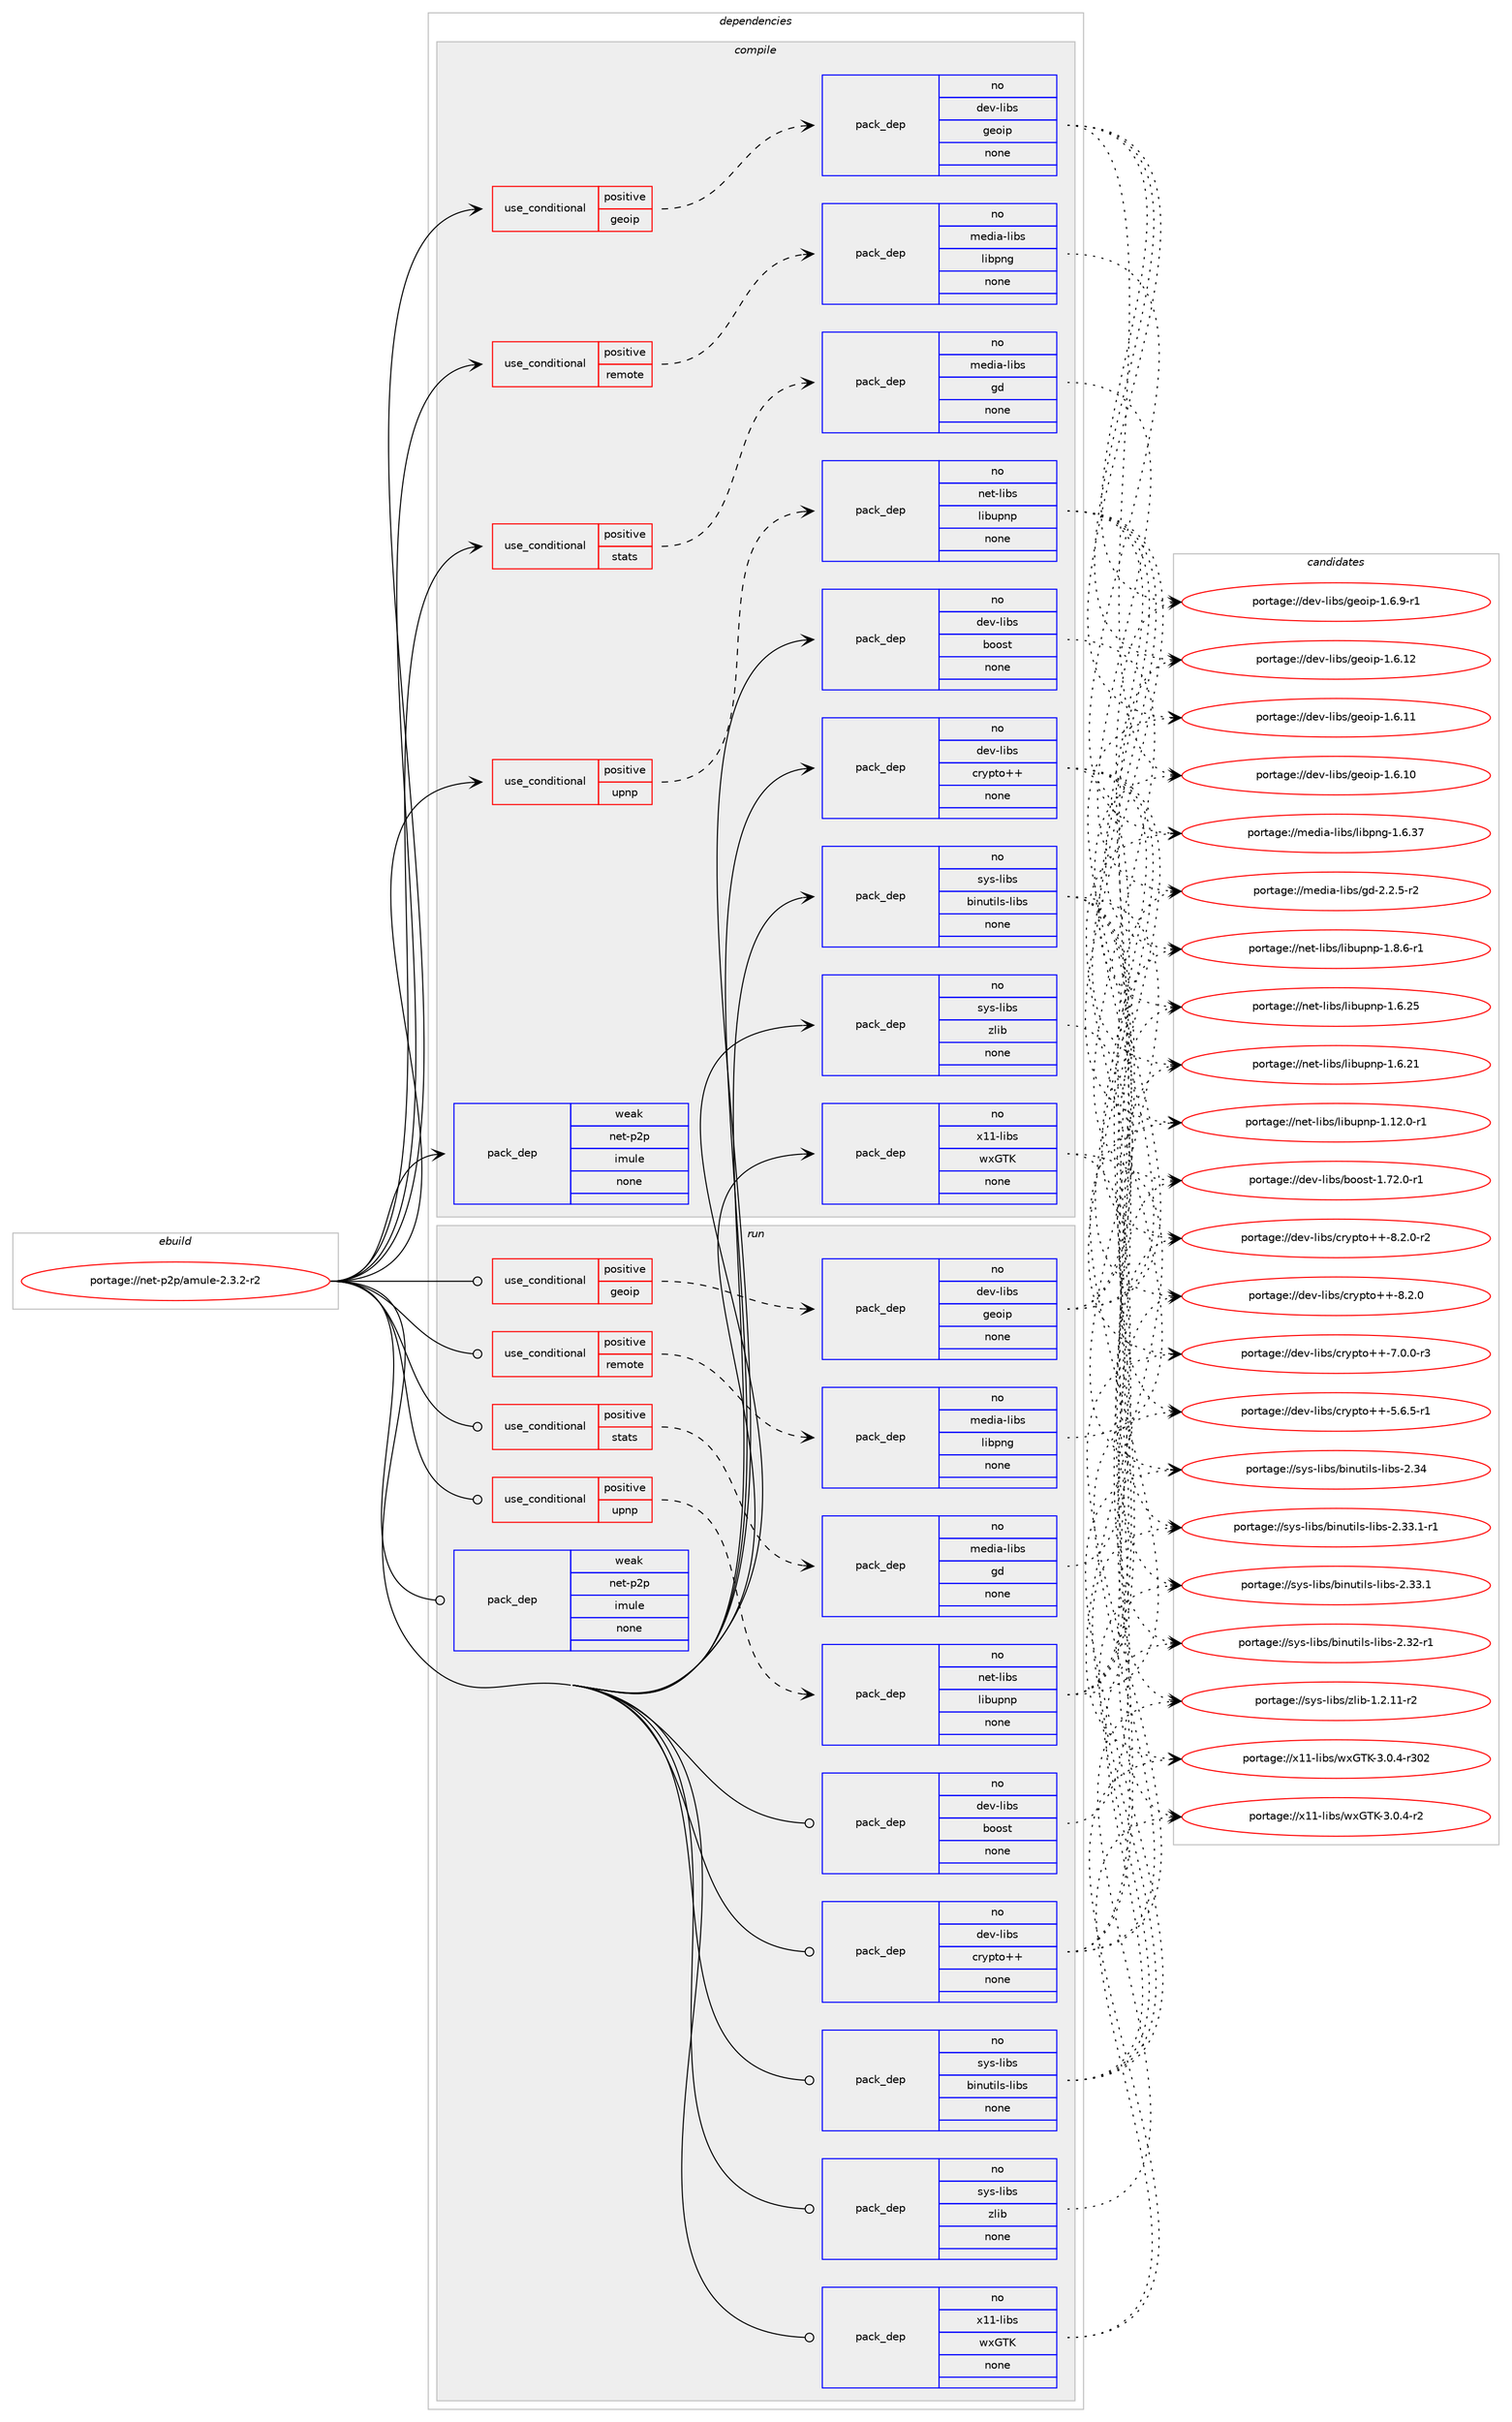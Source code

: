 digraph prolog {

# *************
# Graph options
# *************

newrank=true;
concentrate=true;
compound=true;
graph [rankdir=LR,fontname=Helvetica,fontsize=10,ranksep=1.5];#, ranksep=2.5, nodesep=0.2];
edge  [arrowhead=vee];
node  [fontname=Helvetica,fontsize=10];

# **********
# The ebuild
# **********

subgraph cluster_leftcol {
color=gray;
rank=same;
label=<<i>ebuild</i>>;
id [label="portage://net-p2p/amule-2.3.2-r2", color=red, width=4, href="../net-p2p/amule-2.3.2-r2.svg"];
}

# ****************
# The dependencies
# ****************

subgraph cluster_midcol {
color=gray;
label=<<i>dependencies</i>>;
subgraph cluster_compile {
fillcolor="#eeeeee";
style=filled;
label=<<i>compile</i>>;
subgraph cond24828 {
dependency121465 [label=<<TABLE BORDER="0" CELLBORDER="1" CELLSPACING="0" CELLPADDING="4"><TR><TD ROWSPAN="3" CELLPADDING="10">use_conditional</TD></TR><TR><TD>positive</TD></TR><TR><TD>geoip</TD></TR></TABLE>>, shape=none, color=red];
subgraph pack94659 {
dependency121466 [label=<<TABLE BORDER="0" CELLBORDER="1" CELLSPACING="0" CELLPADDING="4" WIDTH="220"><TR><TD ROWSPAN="6" CELLPADDING="30">pack_dep</TD></TR><TR><TD WIDTH="110">no</TD></TR><TR><TD>dev-libs</TD></TR><TR><TD>geoip</TD></TR><TR><TD>none</TD></TR><TR><TD></TD></TR></TABLE>>, shape=none, color=blue];
}
dependency121465:e -> dependency121466:w [weight=20,style="dashed",arrowhead="vee"];
}
id:e -> dependency121465:w [weight=20,style="solid",arrowhead="vee"];
subgraph cond24829 {
dependency121467 [label=<<TABLE BORDER="0" CELLBORDER="1" CELLSPACING="0" CELLPADDING="4"><TR><TD ROWSPAN="3" CELLPADDING="10">use_conditional</TD></TR><TR><TD>positive</TD></TR><TR><TD>remote</TD></TR></TABLE>>, shape=none, color=red];
subgraph pack94660 {
dependency121468 [label=<<TABLE BORDER="0" CELLBORDER="1" CELLSPACING="0" CELLPADDING="4" WIDTH="220"><TR><TD ROWSPAN="6" CELLPADDING="30">pack_dep</TD></TR><TR><TD WIDTH="110">no</TD></TR><TR><TD>media-libs</TD></TR><TR><TD>libpng</TD></TR><TR><TD>none</TD></TR><TR><TD></TD></TR></TABLE>>, shape=none, color=blue];
}
dependency121467:e -> dependency121468:w [weight=20,style="dashed",arrowhead="vee"];
}
id:e -> dependency121467:w [weight=20,style="solid",arrowhead="vee"];
subgraph cond24830 {
dependency121469 [label=<<TABLE BORDER="0" CELLBORDER="1" CELLSPACING="0" CELLPADDING="4"><TR><TD ROWSPAN="3" CELLPADDING="10">use_conditional</TD></TR><TR><TD>positive</TD></TR><TR><TD>stats</TD></TR></TABLE>>, shape=none, color=red];
subgraph pack94661 {
dependency121470 [label=<<TABLE BORDER="0" CELLBORDER="1" CELLSPACING="0" CELLPADDING="4" WIDTH="220"><TR><TD ROWSPAN="6" CELLPADDING="30">pack_dep</TD></TR><TR><TD WIDTH="110">no</TD></TR><TR><TD>media-libs</TD></TR><TR><TD>gd</TD></TR><TR><TD>none</TD></TR><TR><TD></TD></TR></TABLE>>, shape=none, color=blue];
}
dependency121469:e -> dependency121470:w [weight=20,style="dashed",arrowhead="vee"];
}
id:e -> dependency121469:w [weight=20,style="solid",arrowhead="vee"];
subgraph cond24831 {
dependency121471 [label=<<TABLE BORDER="0" CELLBORDER="1" CELLSPACING="0" CELLPADDING="4"><TR><TD ROWSPAN="3" CELLPADDING="10">use_conditional</TD></TR><TR><TD>positive</TD></TR><TR><TD>upnp</TD></TR></TABLE>>, shape=none, color=red];
subgraph pack94662 {
dependency121472 [label=<<TABLE BORDER="0" CELLBORDER="1" CELLSPACING="0" CELLPADDING="4" WIDTH="220"><TR><TD ROWSPAN="6" CELLPADDING="30">pack_dep</TD></TR><TR><TD WIDTH="110">no</TD></TR><TR><TD>net-libs</TD></TR><TR><TD>libupnp</TD></TR><TR><TD>none</TD></TR><TR><TD></TD></TR></TABLE>>, shape=none, color=blue];
}
dependency121471:e -> dependency121472:w [weight=20,style="dashed",arrowhead="vee"];
}
id:e -> dependency121471:w [weight=20,style="solid",arrowhead="vee"];
subgraph pack94663 {
dependency121473 [label=<<TABLE BORDER="0" CELLBORDER="1" CELLSPACING="0" CELLPADDING="4" WIDTH="220"><TR><TD ROWSPAN="6" CELLPADDING="30">pack_dep</TD></TR><TR><TD WIDTH="110">no</TD></TR><TR><TD>dev-libs</TD></TR><TR><TD>boost</TD></TR><TR><TD>none</TD></TR><TR><TD></TD></TR></TABLE>>, shape=none, color=blue];
}
id:e -> dependency121473:w [weight=20,style="solid",arrowhead="vee"];
subgraph pack94664 {
dependency121474 [label=<<TABLE BORDER="0" CELLBORDER="1" CELLSPACING="0" CELLPADDING="4" WIDTH="220"><TR><TD ROWSPAN="6" CELLPADDING="30">pack_dep</TD></TR><TR><TD WIDTH="110">no</TD></TR><TR><TD>dev-libs</TD></TR><TR><TD>crypto++</TD></TR><TR><TD>none</TD></TR><TR><TD></TD></TR></TABLE>>, shape=none, color=blue];
}
id:e -> dependency121474:w [weight=20,style="solid",arrowhead="vee"];
subgraph pack94665 {
dependency121475 [label=<<TABLE BORDER="0" CELLBORDER="1" CELLSPACING="0" CELLPADDING="4" WIDTH="220"><TR><TD ROWSPAN="6" CELLPADDING="30">pack_dep</TD></TR><TR><TD WIDTH="110">no</TD></TR><TR><TD>sys-libs</TD></TR><TR><TD>binutils-libs</TD></TR><TR><TD>none</TD></TR><TR><TD></TD></TR></TABLE>>, shape=none, color=blue];
}
id:e -> dependency121475:w [weight=20,style="solid",arrowhead="vee"];
subgraph pack94666 {
dependency121476 [label=<<TABLE BORDER="0" CELLBORDER="1" CELLSPACING="0" CELLPADDING="4" WIDTH="220"><TR><TD ROWSPAN="6" CELLPADDING="30">pack_dep</TD></TR><TR><TD WIDTH="110">no</TD></TR><TR><TD>sys-libs</TD></TR><TR><TD>zlib</TD></TR><TR><TD>none</TD></TR><TR><TD></TD></TR></TABLE>>, shape=none, color=blue];
}
id:e -> dependency121476:w [weight=20,style="solid",arrowhead="vee"];
subgraph pack94667 {
dependency121477 [label=<<TABLE BORDER="0" CELLBORDER="1" CELLSPACING="0" CELLPADDING="4" WIDTH="220"><TR><TD ROWSPAN="6" CELLPADDING="30">pack_dep</TD></TR><TR><TD WIDTH="110">no</TD></TR><TR><TD>x11-libs</TD></TR><TR><TD>wxGTK</TD></TR><TR><TD>none</TD></TR><TR><TD></TD></TR></TABLE>>, shape=none, color=blue];
}
id:e -> dependency121477:w [weight=20,style="solid",arrowhead="vee"];
subgraph pack94668 {
dependency121478 [label=<<TABLE BORDER="0" CELLBORDER="1" CELLSPACING="0" CELLPADDING="4" WIDTH="220"><TR><TD ROWSPAN="6" CELLPADDING="30">pack_dep</TD></TR><TR><TD WIDTH="110">weak</TD></TR><TR><TD>net-p2p</TD></TR><TR><TD>imule</TD></TR><TR><TD>none</TD></TR><TR><TD></TD></TR></TABLE>>, shape=none, color=blue];
}
id:e -> dependency121478:w [weight=20,style="solid",arrowhead="vee"];
}
subgraph cluster_compileandrun {
fillcolor="#eeeeee";
style=filled;
label=<<i>compile and run</i>>;
}
subgraph cluster_run {
fillcolor="#eeeeee";
style=filled;
label=<<i>run</i>>;
subgraph cond24832 {
dependency121479 [label=<<TABLE BORDER="0" CELLBORDER="1" CELLSPACING="0" CELLPADDING="4"><TR><TD ROWSPAN="3" CELLPADDING="10">use_conditional</TD></TR><TR><TD>positive</TD></TR><TR><TD>geoip</TD></TR></TABLE>>, shape=none, color=red];
subgraph pack94669 {
dependency121480 [label=<<TABLE BORDER="0" CELLBORDER="1" CELLSPACING="0" CELLPADDING="4" WIDTH="220"><TR><TD ROWSPAN="6" CELLPADDING="30">pack_dep</TD></TR><TR><TD WIDTH="110">no</TD></TR><TR><TD>dev-libs</TD></TR><TR><TD>geoip</TD></TR><TR><TD>none</TD></TR><TR><TD></TD></TR></TABLE>>, shape=none, color=blue];
}
dependency121479:e -> dependency121480:w [weight=20,style="dashed",arrowhead="vee"];
}
id:e -> dependency121479:w [weight=20,style="solid",arrowhead="odot"];
subgraph cond24833 {
dependency121481 [label=<<TABLE BORDER="0" CELLBORDER="1" CELLSPACING="0" CELLPADDING="4"><TR><TD ROWSPAN="3" CELLPADDING="10">use_conditional</TD></TR><TR><TD>positive</TD></TR><TR><TD>remote</TD></TR></TABLE>>, shape=none, color=red];
subgraph pack94670 {
dependency121482 [label=<<TABLE BORDER="0" CELLBORDER="1" CELLSPACING="0" CELLPADDING="4" WIDTH="220"><TR><TD ROWSPAN="6" CELLPADDING="30">pack_dep</TD></TR><TR><TD WIDTH="110">no</TD></TR><TR><TD>media-libs</TD></TR><TR><TD>libpng</TD></TR><TR><TD>none</TD></TR><TR><TD></TD></TR></TABLE>>, shape=none, color=blue];
}
dependency121481:e -> dependency121482:w [weight=20,style="dashed",arrowhead="vee"];
}
id:e -> dependency121481:w [weight=20,style="solid",arrowhead="odot"];
subgraph cond24834 {
dependency121483 [label=<<TABLE BORDER="0" CELLBORDER="1" CELLSPACING="0" CELLPADDING="4"><TR><TD ROWSPAN="3" CELLPADDING="10">use_conditional</TD></TR><TR><TD>positive</TD></TR><TR><TD>stats</TD></TR></TABLE>>, shape=none, color=red];
subgraph pack94671 {
dependency121484 [label=<<TABLE BORDER="0" CELLBORDER="1" CELLSPACING="0" CELLPADDING="4" WIDTH="220"><TR><TD ROWSPAN="6" CELLPADDING="30">pack_dep</TD></TR><TR><TD WIDTH="110">no</TD></TR><TR><TD>media-libs</TD></TR><TR><TD>gd</TD></TR><TR><TD>none</TD></TR><TR><TD></TD></TR></TABLE>>, shape=none, color=blue];
}
dependency121483:e -> dependency121484:w [weight=20,style="dashed",arrowhead="vee"];
}
id:e -> dependency121483:w [weight=20,style="solid",arrowhead="odot"];
subgraph cond24835 {
dependency121485 [label=<<TABLE BORDER="0" CELLBORDER="1" CELLSPACING="0" CELLPADDING="4"><TR><TD ROWSPAN="3" CELLPADDING="10">use_conditional</TD></TR><TR><TD>positive</TD></TR><TR><TD>upnp</TD></TR></TABLE>>, shape=none, color=red];
subgraph pack94672 {
dependency121486 [label=<<TABLE BORDER="0" CELLBORDER="1" CELLSPACING="0" CELLPADDING="4" WIDTH="220"><TR><TD ROWSPAN="6" CELLPADDING="30">pack_dep</TD></TR><TR><TD WIDTH="110">no</TD></TR><TR><TD>net-libs</TD></TR><TR><TD>libupnp</TD></TR><TR><TD>none</TD></TR><TR><TD></TD></TR></TABLE>>, shape=none, color=blue];
}
dependency121485:e -> dependency121486:w [weight=20,style="dashed",arrowhead="vee"];
}
id:e -> dependency121485:w [weight=20,style="solid",arrowhead="odot"];
subgraph pack94673 {
dependency121487 [label=<<TABLE BORDER="0" CELLBORDER="1" CELLSPACING="0" CELLPADDING="4" WIDTH="220"><TR><TD ROWSPAN="6" CELLPADDING="30">pack_dep</TD></TR><TR><TD WIDTH="110">no</TD></TR><TR><TD>dev-libs</TD></TR><TR><TD>boost</TD></TR><TR><TD>none</TD></TR><TR><TD></TD></TR></TABLE>>, shape=none, color=blue];
}
id:e -> dependency121487:w [weight=20,style="solid",arrowhead="odot"];
subgraph pack94674 {
dependency121488 [label=<<TABLE BORDER="0" CELLBORDER="1" CELLSPACING="0" CELLPADDING="4" WIDTH="220"><TR><TD ROWSPAN="6" CELLPADDING="30">pack_dep</TD></TR><TR><TD WIDTH="110">no</TD></TR><TR><TD>dev-libs</TD></TR><TR><TD>crypto++</TD></TR><TR><TD>none</TD></TR><TR><TD></TD></TR></TABLE>>, shape=none, color=blue];
}
id:e -> dependency121488:w [weight=20,style="solid",arrowhead="odot"];
subgraph pack94675 {
dependency121489 [label=<<TABLE BORDER="0" CELLBORDER="1" CELLSPACING="0" CELLPADDING="4" WIDTH="220"><TR><TD ROWSPAN="6" CELLPADDING="30">pack_dep</TD></TR><TR><TD WIDTH="110">no</TD></TR><TR><TD>sys-libs</TD></TR><TR><TD>binutils-libs</TD></TR><TR><TD>none</TD></TR><TR><TD></TD></TR></TABLE>>, shape=none, color=blue];
}
id:e -> dependency121489:w [weight=20,style="solid",arrowhead="odot"];
subgraph pack94676 {
dependency121490 [label=<<TABLE BORDER="0" CELLBORDER="1" CELLSPACING="0" CELLPADDING="4" WIDTH="220"><TR><TD ROWSPAN="6" CELLPADDING="30">pack_dep</TD></TR><TR><TD WIDTH="110">no</TD></TR><TR><TD>sys-libs</TD></TR><TR><TD>zlib</TD></TR><TR><TD>none</TD></TR><TR><TD></TD></TR></TABLE>>, shape=none, color=blue];
}
id:e -> dependency121490:w [weight=20,style="solid",arrowhead="odot"];
subgraph pack94677 {
dependency121491 [label=<<TABLE BORDER="0" CELLBORDER="1" CELLSPACING="0" CELLPADDING="4" WIDTH="220"><TR><TD ROWSPAN="6" CELLPADDING="30">pack_dep</TD></TR><TR><TD WIDTH="110">no</TD></TR><TR><TD>x11-libs</TD></TR><TR><TD>wxGTK</TD></TR><TR><TD>none</TD></TR><TR><TD></TD></TR></TABLE>>, shape=none, color=blue];
}
id:e -> dependency121491:w [weight=20,style="solid",arrowhead="odot"];
subgraph pack94678 {
dependency121492 [label=<<TABLE BORDER="0" CELLBORDER="1" CELLSPACING="0" CELLPADDING="4" WIDTH="220"><TR><TD ROWSPAN="6" CELLPADDING="30">pack_dep</TD></TR><TR><TD WIDTH="110">weak</TD></TR><TR><TD>net-p2p</TD></TR><TR><TD>imule</TD></TR><TR><TD>none</TD></TR><TR><TD></TD></TR></TABLE>>, shape=none, color=blue];
}
id:e -> dependency121492:w [weight=20,style="solid",arrowhead="odot"];
}
}

# **************
# The candidates
# **************

subgraph cluster_choices {
rank=same;
color=gray;
label=<<i>candidates</i>>;

subgraph choice94659 {
color=black;
nodesep=1;
choice1001011184510810598115471031011111051124549465446574511449 [label="portage://dev-libs/geoip-1.6.9-r1", color=red, width=4,href="../dev-libs/geoip-1.6.9-r1.svg"];
choice10010111845108105981154710310111110511245494654464950 [label="portage://dev-libs/geoip-1.6.12", color=red, width=4,href="../dev-libs/geoip-1.6.12.svg"];
choice10010111845108105981154710310111110511245494654464949 [label="portage://dev-libs/geoip-1.6.11", color=red, width=4,href="../dev-libs/geoip-1.6.11.svg"];
choice10010111845108105981154710310111110511245494654464948 [label="portage://dev-libs/geoip-1.6.10", color=red, width=4,href="../dev-libs/geoip-1.6.10.svg"];
dependency121466:e -> choice1001011184510810598115471031011111051124549465446574511449:w [style=dotted,weight="100"];
dependency121466:e -> choice10010111845108105981154710310111110511245494654464950:w [style=dotted,weight="100"];
dependency121466:e -> choice10010111845108105981154710310111110511245494654464949:w [style=dotted,weight="100"];
dependency121466:e -> choice10010111845108105981154710310111110511245494654464948:w [style=dotted,weight="100"];
}
subgraph choice94660 {
color=black;
nodesep=1;
choice109101100105974510810598115471081059811211010345494654465155 [label="portage://media-libs/libpng-1.6.37", color=red, width=4,href="../media-libs/libpng-1.6.37.svg"];
dependency121468:e -> choice109101100105974510810598115471081059811211010345494654465155:w [style=dotted,weight="100"];
}
subgraph choice94661 {
color=black;
nodesep=1;
choice109101100105974510810598115471031004550465046534511450 [label="portage://media-libs/gd-2.2.5-r2", color=red, width=4,href="../media-libs/gd-2.2.5-r2.svg"];
dependency121470:e -> choice109101100105974510810598115471031004550465046534511450:w [style=dotted,weight="100"];
}
subgraph choice94662 {
color=black;
nodesep=1;
choice110101116451081059811547108105981171121101124549465646544511449 [label="portage://net-libs/libupnp-1.8.6-r1", color=red, width=4,href="../net-libs/libupnp-1.8.6-r1.svg"];
choice1101011164510810598115471081059811711211011245494654465053 [label="portage://net-libs/libupnp-1.6.25", color=red, width=4,href="../net-libs/libupnp-1.6.25.svg"];
choice1101011164510810598115471081059811711211011245494654465049 [label="portage://net-libs/libupnp-1.6.21", color=red, width=4,href="../net-libs/libupnp-1.6.21.svg"];
choice11010111645108105981154710810598117112110112454946495046484511449 [label="portage://net-libs/libupnp-1.12.0-r1", color=red, width=4,href="../net-libs/libupnp-1.12.0-r1.svg"];
dependency121472:e -> choice110101116451081059811547108105981171121101124549465646544511449:w [style=dotted,weight="100"];
dependency121472:e -> choice1101011164510810598115471081059811711211011245494654465053:w [style=dotted,weight="100"];
dependency121472:e -> choice1101011164510810598115471081059811711211011245494654465049:w [style=dotted,weight="100"];
dependency121472:e -> choice11010111645108105981154710810598117112110112454946495046484511449:w [style=dotted,weight="100"];
}
subgraph choice94663 {
color=black;
nodesep=1;
choice10010111845108105981154798111111115116454946555046484511449 [label="portage://dev-libs/boost-1.72.0-r1", color=red, width=4,href="../dev-libs/boost-1.72.0-r1.svg"];
dependency121473:e -> choice10010111845108105981154798111111115116454946555046484511449:w [style=dotted,weight="100"];
}
subgraph choice94664 {
color=black;
nodesep=1;
choice1001011184510810598115479911412111211611143434556465046484511450 [label="portage://dev-libs/crypto++-8.2.0-r2", color=red, width=4,href="../dev-libs/crypto++-8.2.0-r2.svg"];
choice100101118451081059811547991141211121161114343455646504648 [label="portage://dev-libs/crypto++-8.2.0", color=red, width=4,href="../dev-libs/crypto++-8.2.0.svg"];
choice1001011184510810598115479911412111211611143434555464846484511451 [label="portage://dev-libs/crypto++-7.0.0-r3", color=red, width=4,href="../dev-libs/crypto++-7.0.0-r3.svg"];
choice1001011184510810598115479911412111211611143434553465446534511449 [label="portage://dev-libs/crypto++-5.6.5-r1", color=red, width=4,href="../dev-libs/crypto++-5.6.5-r1.svg"];
dependency121474:e -> choice1001011184510810598115479911412111211611143434556465046484511450:w [style=dotted,weight="100"];
dependency121474:e -> choice100101118451081059811547991141211121161114343455646504648:w [style=dotted,weight="100"];
dependency121474:e -> choice1001011184510810598115479911412111211611143434555464846484511451:w [style=dotted,weight="100"];
dependency121474:e -> choice1001011184510810598115479911412111211611143434553465446534511449:w [style=dotted,weight="100"];
}
subgraph choice94665 {
color=black;
nodesep=1;
choice1151211154510810598115479810511011711610510811545108105981154550465152 [label="portage://sys-libs/binutils-libs-2.34", color=red, width=4,href="../sys-libs/binutils-libs-2.34.svg"];
choice115121115451081059811547981051101171161051081154510810598115455046515146494511449 [label="portage://sys-libs/binutils-libs-2.33.1-r1", color=red, width=4,href="../sys-libs/binutils-libs-2.33.1-r1.svg"];
choice11512111545108105981154798105110117116105108115451081059811545504651514649 [label="portage://sys-libs/binutils-libs-2.33.1", color=red, width=4,href="../sys-libs/binutils-libs-2.33.1.svg"];
choice11512111545108105981154798105110117116105108115451081059811545504651504511449 [label="portage://sys-libs/binutils-libs-2.32-r1", color=red, width=4,href="../sys-libs/binutils-libs-2.32-r1.svg"];
dependency121475:e -> choice1151211154510810598115479810511011711610510811545108105981154550465152:w [style=dotted,weight="100"];
dependency121475:e -> choice115121115451081059811547981051101171161051081154510810598115455046515146494511449:w [style=dotted,weight="100"];
dependency121475:e -> choice11512111545108105981154798105110117116105108115451081059811545504651514649:w [style=dotted,weight="100"];
dependency121475:e -> choice11512111545108105981154798105110117116105108115451081059811545504651504511449:w [style=dotted,weight="100"];
}
subgraph choice94666 {
color=black;
nodesep=1;
choice11512111545108105981154712210810598454946504649494511450 [label="portage://sys-libs/zlib-1.2.11-r2", color=red, width=4,href="../sys-libs/zlib-1.2.11-r2.svg"];
dependency121476:e -> choice11512111545108105981154712210810598454946504649494511450:w [style=dotted,weight="100"];
}
subgraph choice94667 {
color=black;
nodesep=1;
choice120494945108105981154711912071847545514648465245114514850 [label="portage://x11-libs/wxGTK-3.0.4-r302", color=red, width=4,href="../x11-libs/wxGTK-3.0.4-r302.svg"];
choice12049494510810598115471191207184754551464846524511450 [label="portage://x11-libs/wxGTK-3.0.4-r2", color=red, width=4,href="../x11-libs/wxGTK-3.0.4-r2.svg"];
dependency121477:e -> choice120494945108105981154711912071847545514648465245114514850:w [style=dotted,weight="100"];
dependency121477:e -> choice12049494510810598115471191207184754551464846524511450:w [style=dotted,weight="100"];
}
subgraph choice94668 {
color=black;
nodesep=1;
}
subgraph choice94669 {
color=black;
nodesep=1;
choice1001011184510810598115471031011111051124549465446574511449 [label="portage://dev-libs/geoip-1.6.9-r1", color=red, width=4,href="../dev-libs/geoip-1.6.9-r1.svg"];
choice10010111845108105981154710310111110511245494654464950 [label="portage://dev-libs/geoip-1.6.12", color=red, width=4,href="../dev-libs/geoip-1.6.12.svg"];
choice10010111845108105981154710310111110511245494654464949 [label="portage://dev-libs/geoip-1.6.11", color=red, width=4,href="../dev-libs/geoip-1.6.11.svg"];
choice10010111845108105981154710310111110511245494654464948 [label="portage://dev-libs/geoip-1.6.10", color=red, width=4,href="../dev-libs/geoip-1.6.10.svg"];
dependency121480:e -> choice1001011184510810598115471031011111051124549465446574511449:w [style=dotted,weight="100"];
dependency121480:e -> choice10010111845108105981154710310111110511245494654464950:w [style=dotted,weight="100"];
dependency121480:e -> choice10010111845108105981154710310111110511245494654464949:w [style=dotted,weight="100"];
dependency121480:e -> choice10010111845108105981154710310111110511245494654464948:w [style=dotted,weight="100"];
}
subgraph choice94670 {
color=black;
nodesep=1;
choice109101100105974510810598115471081059811211010345494654465155 [label="portage://media-libs/libpng-1.6.37", color=red, width=4,href="../media-libs/libpng-1.6.37.svg"];
dependency121482:e -> choice109101100105974510810598115471081059811211010345494654465155:w [style=dotted,weight="100"];
}
subgraph choice94671 {
color=black;
nodesep=1;
choice109101100105974510810598115471031004550465046534511450 [label="portage://media-libs/gd-2.2.5-r2", color=red, width=4,href="../media-libs/gd-2.2.5-r2.svg"];
dependency121484:e -> choice109101100105974510810598115471031004550465046534511450:w [style=dotted,weight="100"];
}
subgraph choice94672 {
color=black;
nodesep=1;
choice110101116451081059811547108105981171121101124549465646544511449 [label="portage://net-libs/libupnp-1.8.6-r1", color=red, width=4,href="../net-libs/libupnp-1.8.6-r1.svg"];
choice1101011164510810598115471081059811711211011245494654465053 [label="portage://net-libs/libupnp-1.6.25", color=red, width=4,href="../net-libs/libupnp-1.6.25.svg"];
choice1101011164510810598115471081059811711211011245494654465049 [label="portage://net-libs/libupnp-1.6.21", color=red, width=4,href="../net-libs/libupnp-1.6.21.svg"];
choice11010111645108105981154710810598117112110112454946495046484511449 [label="portage://net-libs/libupnp-1.12.0-r1", color=red, width=4,href="../net-libs/libupnp-1.12.0-r1.svg"];
dependency121486:e -> choice110101116451081059811547108105981171121101124549465646544511449:w [style=dotted,weight="100"];
dependency121486:e -> choice1101011164510810598115471081059811711211011245494654465053:w [style=dotted,weight="100"];
dependency121486:e -> choice1101011164510810598115471081059811711211011245494654465049:w [style=dotted,weight="100"];
dependency121486:e -> choice11010111645108105981154710810598117112110112454946495046484511449:w [style=dotted,weight="100"];
}
subgraph choice94673 {
color=black;
nodesep=1;
choice10010111845108105981154798111111115116454946555046484511449 [label="portage://dev-libs/boost-1.72.0-r1", color=red, width=4,href="../dev-libs/boost-1.72.0-r1.svg"];
dependency121487:e -> choice10010111845108105981154798111111115116454946555046484511449:w [style=dotted,weight="100"];
}
subgraph choice94674 {
color=black;
nodesep=1;
choice1001011184510810598115479911412111211611143434556465046484511450 [label="portage://dev-libs/crypto++-8.2.0-r2", color=red, width=4,href="../dev-libs/crypto++-8.2.0-r2.svg"];
choice100101118451081059811547991141211121161114343455646504648 [label="portage://dev-libs/crypto++-8.2.0", color=red, width=4,href="../dev-libs/crypto++-8.2.0.svg"];
choice1001011184510810598115479911412111211611143434555464846484511451 [label="portage://dev-libs/crypto++-7.0.0-r3", color=red, width=4,href="../dev-libs/crypto++-7.0.0-r3.svg"];
choice1001011184510810598115479911412111211611143434553465446534511449 [label="portage://dev-libs/crypto++-5.6.5-r1", color=red, width=4,href="../dev-libs/crypto++-5.6.5-r1.svg"];
dependency121488:e -> choice1001011184510810598115479911412111211611143434556465046484511450:w [style=dotted,weight="100"];
dependency121488:e -> choice100101118451081059811547991141211121161114343455646504648:w [style=dotted,weight="100"];
dependency121488:e -> choice1001011184510810598115479911412111211611143434555464846484511451:w [style=dotted,weight="100"];
dependency121488:e -> choice1001011184510810598115479911412111211611143434553465446534511449:w [style=dotted,weight="100"];
}
subgraph choice94675 {
color=black;
nodesep=1;
choice1151211154510810598115479810511011711610510811545108105981154550465152 [label="portage://sys-libs/binutils-libs-2.34", color=red, width=4,href="../sys-libs/binutils-libs-2.34.svg"];
choice115121115451081059811547981051101171161051081154510810598115455046515146494511449 [label="portage://sys-libs/binutils-libs-2.33.1-r1", color=red, width=4,href="../sys-libs/binutils-libs-2.33.1-r1.svg"];
choice11512111545108105981154798105110117116105108115451081059811545504651514649 [label="portage://sys-libs/binutils-libs-2.33.1", color=red, width=4,href="../sys-libs/binutils-libs-2.33.1.svg"];
choice11512111545108105981154798105110117116105108115451081059811545504651504511449 [label="portage://sys-libs/binutils-libs-2.32-r1", color=red, width=4,href="../sys-libs/binutils-libs-2.32-r1.svg"];
dependency121489:e -> choice1151211154510810598115479810511011711610510811545108105981154550465152:w [style=dotted,weight="100"];
dependency121489:e -> choice115121115451081059811547981051101171161051081154510810598115455046515146494511449:w [style=dotted,weight="100"];
dependency121489:e -> choice11512111545108105981154798105110117116105108115451081059811545504651514649:w [style=dotted,weight="100"];
dependency121489:e -> choice11512111545108105981154798105110117116105108115451081059811545504651504511449:w [style=dotted,weight="100"];
}
subgraph choice94676 {
color=black;
nodesep=1;
choice11512111545108105981154712210810598454946504649494511450 [label="portage://sys-libs/zlib-1.2.11-r2", color=red, width=4,href="../sys-libs/zlib-1.2.11-r2.svg"];
dependency121490:e -> choice11512111545108105981154712210810598454946504649494511450:w [style=dotted,weight="100"];
}
subgraph choice94677 {
color=black;
nodesep=1;
choice120494945108105981154711912071847545514648465245114514850 [label="portage://x11-libs/wxGTK-3.0.4-r302", color=red, width=4,href="../x11-libs/wxGTK-3.0.4-r302.svg"];
choice12049494510810598115471191207184754551464846524511450 [label="portage://x11-libs/wxGTK-3.0.4-r2", color=red, width=4,href="../x11-libs/wxGTK-3.0.4-r2.svg"];
dependency121491:e -> choice120494945108105981154711912071847545514648465245114514850:w [style=dotted,weight="100"];
dependency121491:e -> choice12049494510810598115471191207184754551464846524511450:w [style=dotted,weight="100"];
}
subgraph choice94678 {
color=black;
nodesep=1;
}
}

}
